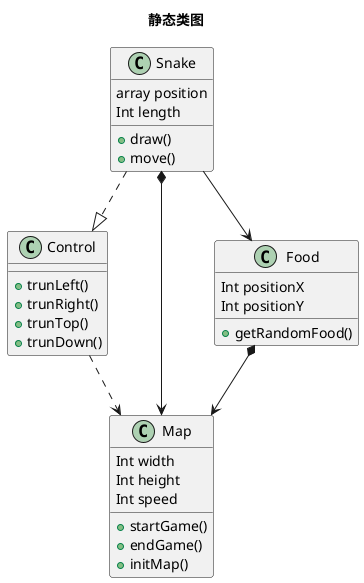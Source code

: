 @startuml

title 静态类图
skinparam defaultFontName 宋体

class Snake {
    array position
    Int length
    + draw()
    + move()
}

class Control {
    + trunLeft()
    + trunRight()
    + trunTop()
    + trunDown()
}

class Map {
    Int width
    Int height
    Int speed
    + startGame()
    + endGame()
    + initMap()
}

class Food {
    Int positionX
    Int positionY
    + getRandomFood()
}

Snake --> Food
Snake *--> Map
Food *--> Map
Control ..> Map
Snake ..|> Control


@enduml